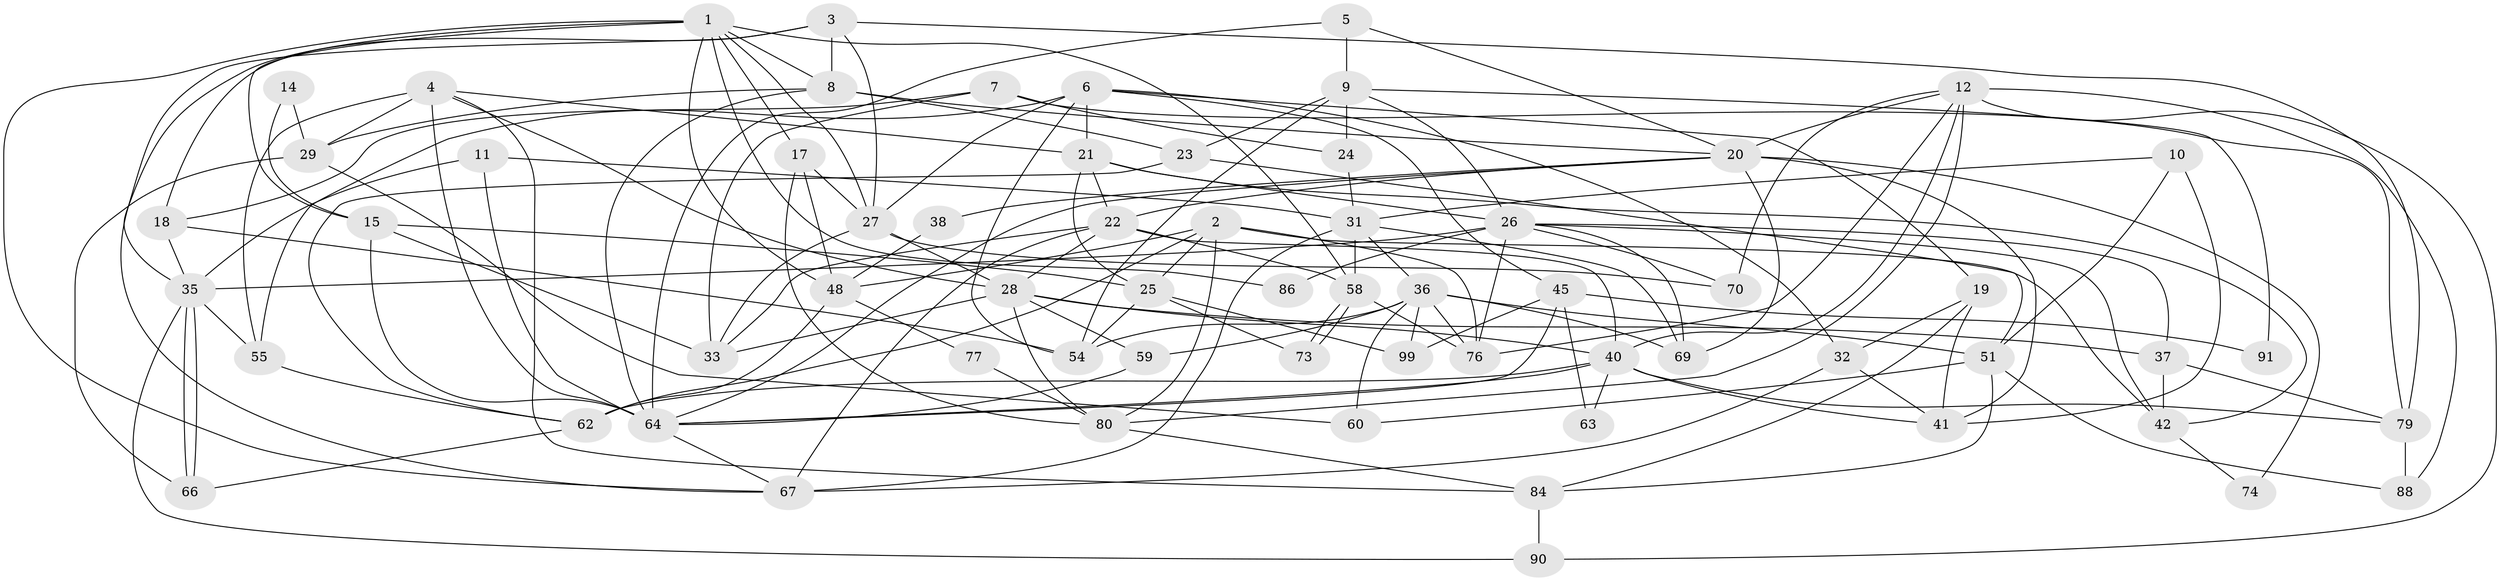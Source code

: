// original degree distribution, {3: 0.30303030303030304, 5: 0.1717171717171717, 4: 0.23232323232323232, 2: 0.13131313131313133, 8: 0.030303030303030304, 6: 0.12121212121212122, 7: 0.010101010101010102}
// Generated by graph-tools (version 1.1) at 2025/11/02/27/25 16:11:19]
// undirected, 64 vertices, 159 edges
graph export_dot {
graph [start="1"]
  node [color=gray90,style=filled];
  1 [super="+13"];
  2 [super="+92"];
  3 [super="+83"];
  4 [super="+49"];
  5;
  6 [super="+44"];
  7 [super="+82"];
  8 [super="+16"];
  9 [super="+94"];
  10;
  11 [super="+89"];
  12 [super="+39"];
  14;
  15 [super="+61"];
  17;
  18;
  19 [super="+34"];
  20 [super="+85"];
  21 [super="+52"];
  22 [super="+30"];
  23;
  24;
  25 [super="+56"];
  26 [super="+97"];
  27 [super="+71"];
  28 [super="+47"];
  29 [super="+50"];
  31 [super="+65"];
  32;
  33 [super="+57"];
  35 [super="+75"];
  36 [super="+43"];
  37;
  38;
  40 [super="+46"];
  41 [super="+98"];
  42 [super="+53"];
  45;
  48 [super="+78"];
  51 [super="+93"];
  54 [super="+95"];
  55;
  58;
  59;
  60;
  62 [super="+96"];
  63;
  64 [super="+68"];
  66;
  67 [super="+87"];
  69;
  70 [super="+72"];
  73;
  74;
  76 [super="+81"];
  77;
  79;
  80;
  84;
  86;
  88;
  90;
  91;
  99;
  1 -- 58;
  1 -- 35;
  1 -- 67;
  1 -- 8;
  1 -- 15;
  1 -- 48;
  1 -- 17;
  1 -- 86;
  1 -- 27;
  2 -- 48;
  2 -- 42;
  2 -- 62;
  2 -- 80;
  2 -- 25;
  2 -- 76;
  3 -- 27;
  3 -- 79;
  3 -- 8;
  3 -- 67;
  3 -- 18;
  4 -- 64;
  4 -- 28;
  4 -- 21;
  4 -- 84;
  4 -- 55;
  4 -- 29 [weight=2];
  5 -- 64;
  5 -- 9;
  5 -- 20;
  6 -- 32;
  6 -- 27;
  6 -- 21;
  6 -- 45;
  6 -- 54;
  6 -- 19;
  6 -- 55;
  7 -- 24;
  7 -- 79;
  7 -- 33;
  7 -- 18;
  8 -- 29;
  8 -- 64;
  8 -- 20;
  8 -- 23;
  9 -- 54;
  9 -- 23;
  9 -- 24;
  9 -- 91;
  9 -- 26;
  10 -- 51;
  10 -- 31;
  10 -- 41;
  11 -- 35;
  11 -- 64;
  11 -- 31;
  12 -- 40;
  12 -- 90;
  12 -- 80;
  12 -- 88;
  12 -- 76;
  12 -- 20;
  12 -- 70;
  14 -- 15;
  14 -- 29;
  15 -- 64 [weight=2];
  15 -- 33;
  15 -- 25;
  17 -- 27;
  17 -- 80;
  17 -- 48;
  18 -- 35;
  18 -- 54;
  19 -- 84;
  19 -- 41;
  19 -- 32;
  20 -- 64;
  20 -- 38;
  20 -- 69;
  20 -- 74;
  20 -- 41;
  20 -- 22;
  21 -- 26;
  21 -- 42;
  21 -- 22;
  21 -- 25 [weight=2];
  22 -- 67;
  22 -- 33;
  22 -- 58;
  22 -- 28;
  22 -- 40;
  23 -- 51;
  23 -- 62;
  24 -- 31;
  25 -- 73;
  25 -- 54;
  25 -- 99;
  26 -- 37;
  26 -- 35;
  26 -- 69;
  26 -- 42;
  26 -- 86;
  26 -- 70;
  26 -- 76;
  27 -- 28;
  27 -- 70;
  27 -- 33;
  28 -- 33;
  28 -- 37;
  28 -- 80;
  28 -- 59;
  28 -- 40;
  29 -- 66;
  29 -- 60;
  31 -- 58;
  31 -- 67;
  31 -- 36;
  31 -- 69;
  32 -- 67;
  32 -- 41;
  35 -- 66;
  35 -- 66;
  35 -- 55;
  35 -- 90;
  36 -- 60;
  36 -- 54;
  36 -- 59;
  36 -- 76;
  36 -- 99;
  36 -- 51;
  36 -- 69;
  37 -- 79;
  37 -- 42;
  38 -- 48;
  40 -- 79;
  40 -- 41;
  40 -- 64;
  40 -- 62;
  40 -- 63;
  42 -- 74;
  45 -- 63;
  45 -- 91;
  45 -- 99;
  45 -- 64;
  48 -- 77;
  48 -- 62;
  51 -- 88;
  51 -- 60;
  51 -- 84;
  55 -- 62;
  58 -- 73;
  58 -- 73;
  58 -- 76;
  59 -- 64;
  62 -- 66;
  64 -- 67;
  77 -- 80;
  79 -- 88;
  80 -- 84;
  84 -- 90;
}
